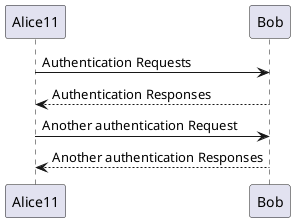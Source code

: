 @startuml
Alice11 -> Bob: Authentication Requests
Bob --> Alice11: Authentication Responses

Alice11 -> Bob: Another authentication Request
Alice11 <-- Bob: Another authentication Responses
@enduml
